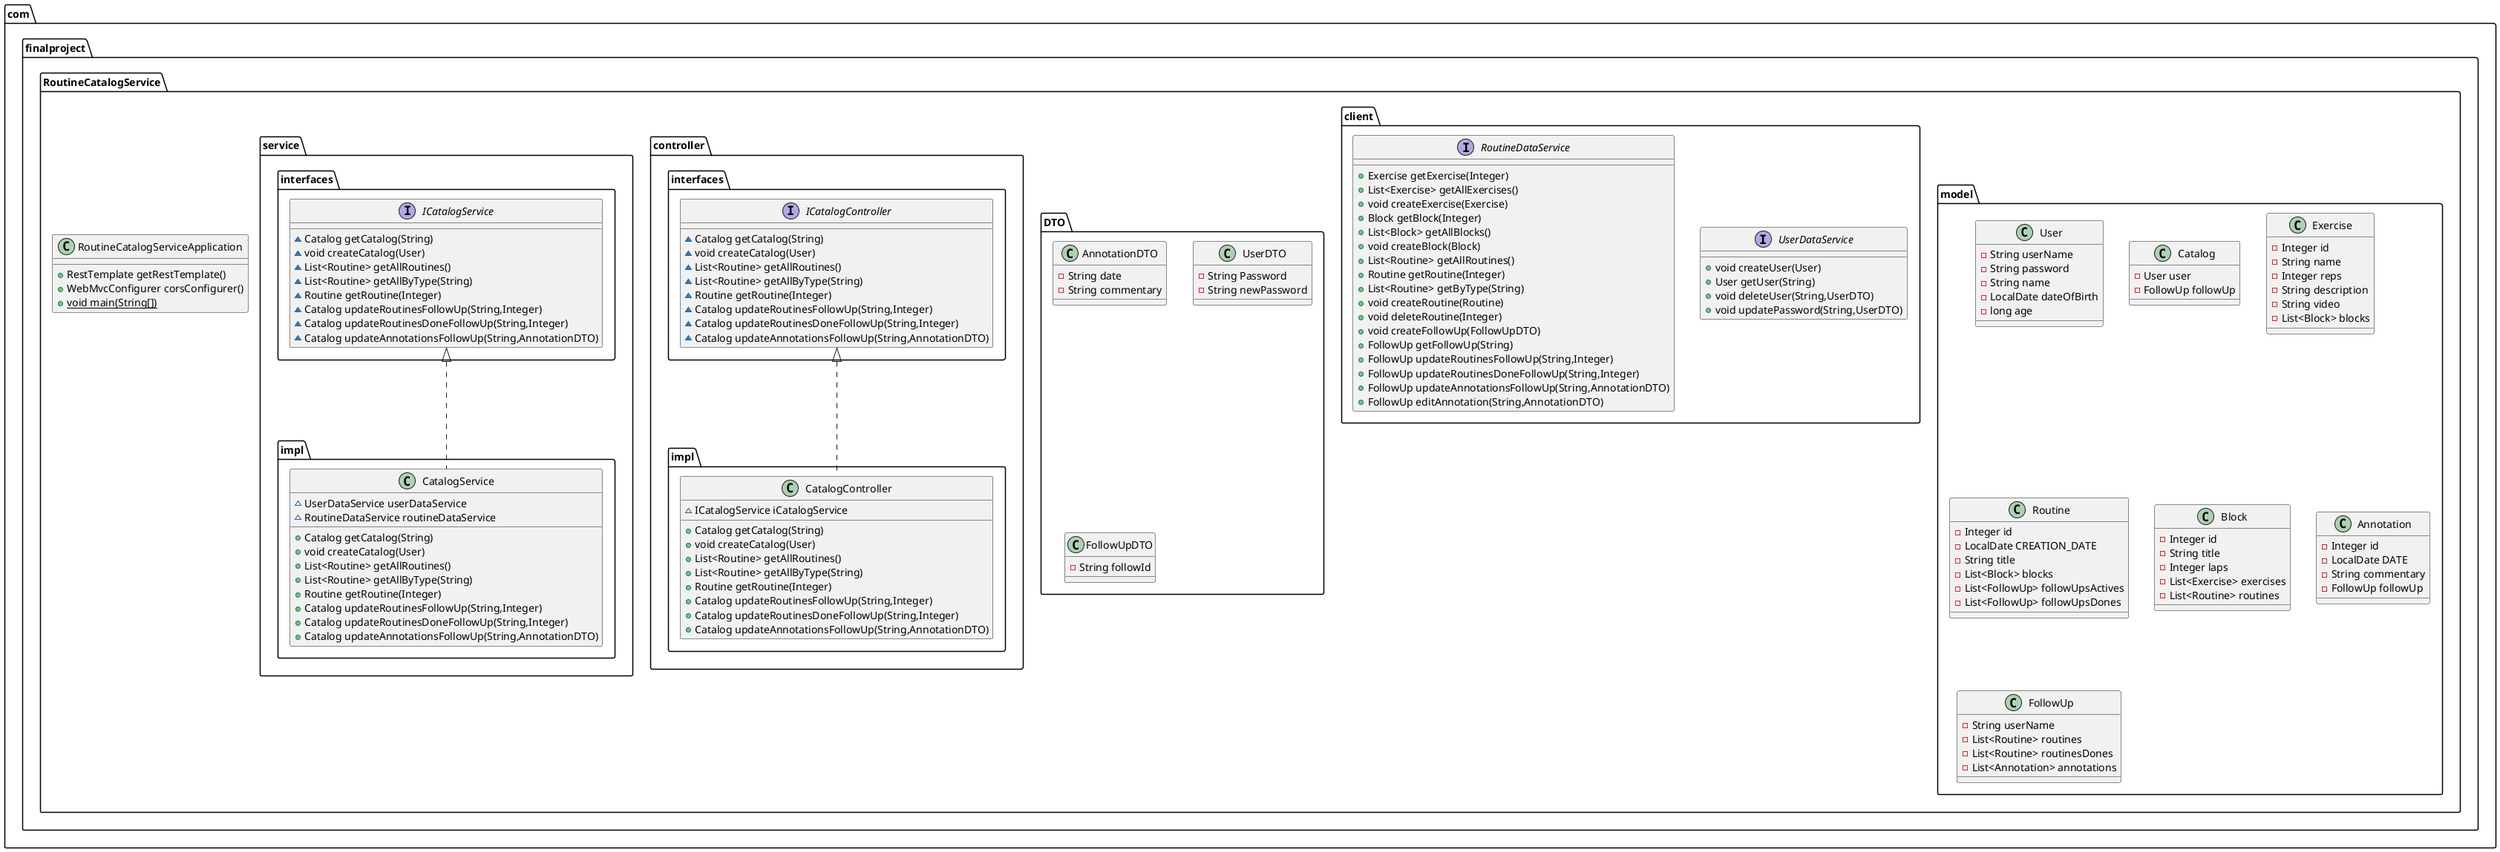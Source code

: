 @startuml
class com.finalproject.RoutineCatalogService.model.User {
- String userName
- String password
- String name
- LocalDate dateOfBirth
- long age
}
interface com.finalproject.RoutineCatalogService.client.UserDataService {
+ void createUser(User)
+ User getUser(String)
+ void deleteUser(String,UserDTO)
+ void updatePassword(String,UserDTO)
}
class com.finalproject.RoutineCatalogService.RoutineCatalogServiceApplication {
+ RestTemplate getRestTemplate()
+ WebMvcConfigurer corsConfigurer()
+ {static} void main(String[])
}
class com.finalproject.RoutineCatalogService.DTO.AnnotationDTO {
- String date
- String commentary
}
interface com.finalproject.RoutineCatalogService.controller.interfaces.ICatalogController {
~ Catalog getCatalog(String)
~ void createCatalog(User)
~ List<Routine> getAllRoutines()
~ List<Routine> getAllByType(String)
~ Routine getRoutine(Integer)
~ Catalog updateRoutinesFollowUp(String,Integer)
~ Catalog updateRoutinesDoneFollowUp(String,Integer)
~ Catalog updateAnnotationsFollowUp(String,AnnotationDTO)
}
class com.finalproject.RoutineCatalogService.DTO.UserDTO {
- String Password
- String newPassword
}
class com.finalproject.RoutineCatalogService.controller.impl.CatalogController {
~ ICatalogService iCatalogService
+ Catalog getCatalog(String)
+ void createCatalog(User)
+ List<Routine> getAllRoutines()
+ List<Routine> getAllByType(String)
+ Routine getRoutine(Integer)
+ Catalog updateRoutinesFollowUp(String,Integer)
+ Catalog updateRoutinesDoneFollowUp(String,Integer)
+ Catalog updateAnnotationsFollowUp(String,AnnotationDTO)
}
class com.finalproject.RoutineCatalogService.model.Catalog {
- User user
- FollowUp followUp
}
class com.finalproject.RoutineCatalogService.DTO.FollowUpDTO {
- String followId
}
class com.finalproject.RoutineCatalogService.model.Exercise {
- Integer id
- String name
- Integer reps
- String description
- String video
- List<Block> blocks
}
class com.finalproject.RoutineCatalogService.model.Routine {
- Integer id
- LocalDate CREATION_DATE
- String title
- List<Block> blocks
- List<FollowUp> followUpsActives
- List<FollowUp> followUpsDones
}
class com.finalproject.RoutineCatalogService.model.Block {
- Integer id
- String title
- Integer laps
- List<Exercise> exercises
- List<Routine> routines
}
interface com.finalproject.RoutineCatalogService.client.RoutineDataService {
+ Exercise getExercise(Integer)
+ List<Exercise> getAllExercises()
+ void createExercise(Exercise)
+ Block getBlock(Integer)
+ List<Block> getAllBlocks()
+ void createBlock(Block)
+ List<Routine> getAllRoutines()
+ Routine getRoutine(Integer)
+ List<Routine> getByType(String)
+ void createRoutine(Routine)
+ void deleteRoutine(Integer)
+ void createFollowUp(FollowUpDTO)
+ FollowUp getFollowUp(String)
+ FollowUp updateRoutinesFollowUp(String,Integer)
+ FollowUp updateRoutinesDoneFollowUp(String,Integer)
+ FollowUp updateAnnotationsFollowUp(String,AnnotationDTO)
+ FollowUp editAnnotation(String,AnnotationDTO)
}
class com.finalproject.RoutineCatalogService.service.impl.CatalogService {
~ UserDataService userDataService
~ RoutineDataService routineDataService
+ Catalog getCatalog(String)
+ void createCatalog(User)
+ List<Routine> getAllRoutines()
+ List<Routine> getAllByType(String)
+ Routine getRoutine(Integer)
+ Catalog updateRoutinesFollowUp(String,Integer)
+ Catalog updateRoutinesDoneFollowUp(String,Integer)
+ Catalog updateAnnotationsFollowUp(String,AnnotationDTO)
}
class com.finalproject.RoutineCatalogService.model.Annotation {
- Integer id
- LocalDate DATE
- String commentary
- FollowUp followUp
}
class com.finalproject.RoutineCatalogService.model.FollowUp {
- String userName
- List<Routine> routines
- List<Routine> routinesDones
- List<Annotation> annotations
}
interface com.finalproject.RoutineCatalogService.service.interfaces.ICatalogService {
~ Catalog getCatalog(String)
~ void createCatalog(User)
~ List<Routine> getAllRoutines()
~ List<Routine> getAllByType(String)
~ Routine getRoutine(Integer)
~ Catalog updateRoutinesFollowUp(String,Integer)
~ Catalog updateRoutinesDoneFollowUp(String,Integer)
~ Catalog updateAnnotationsFollowUp(String,AnnotationDTO)
}


com.finalproject.RoutineCatalogService.controller.interfaces.ICatalogController <|.. com.finalproject.RoutineCatalogService.controller.impl.CatalogController
com.finalproject.RoutineCatalogService.service.interfaces.ICatalogService <|.. com.finalproject.RoutineCatalogService.service.impl.CatalogService
@enduml